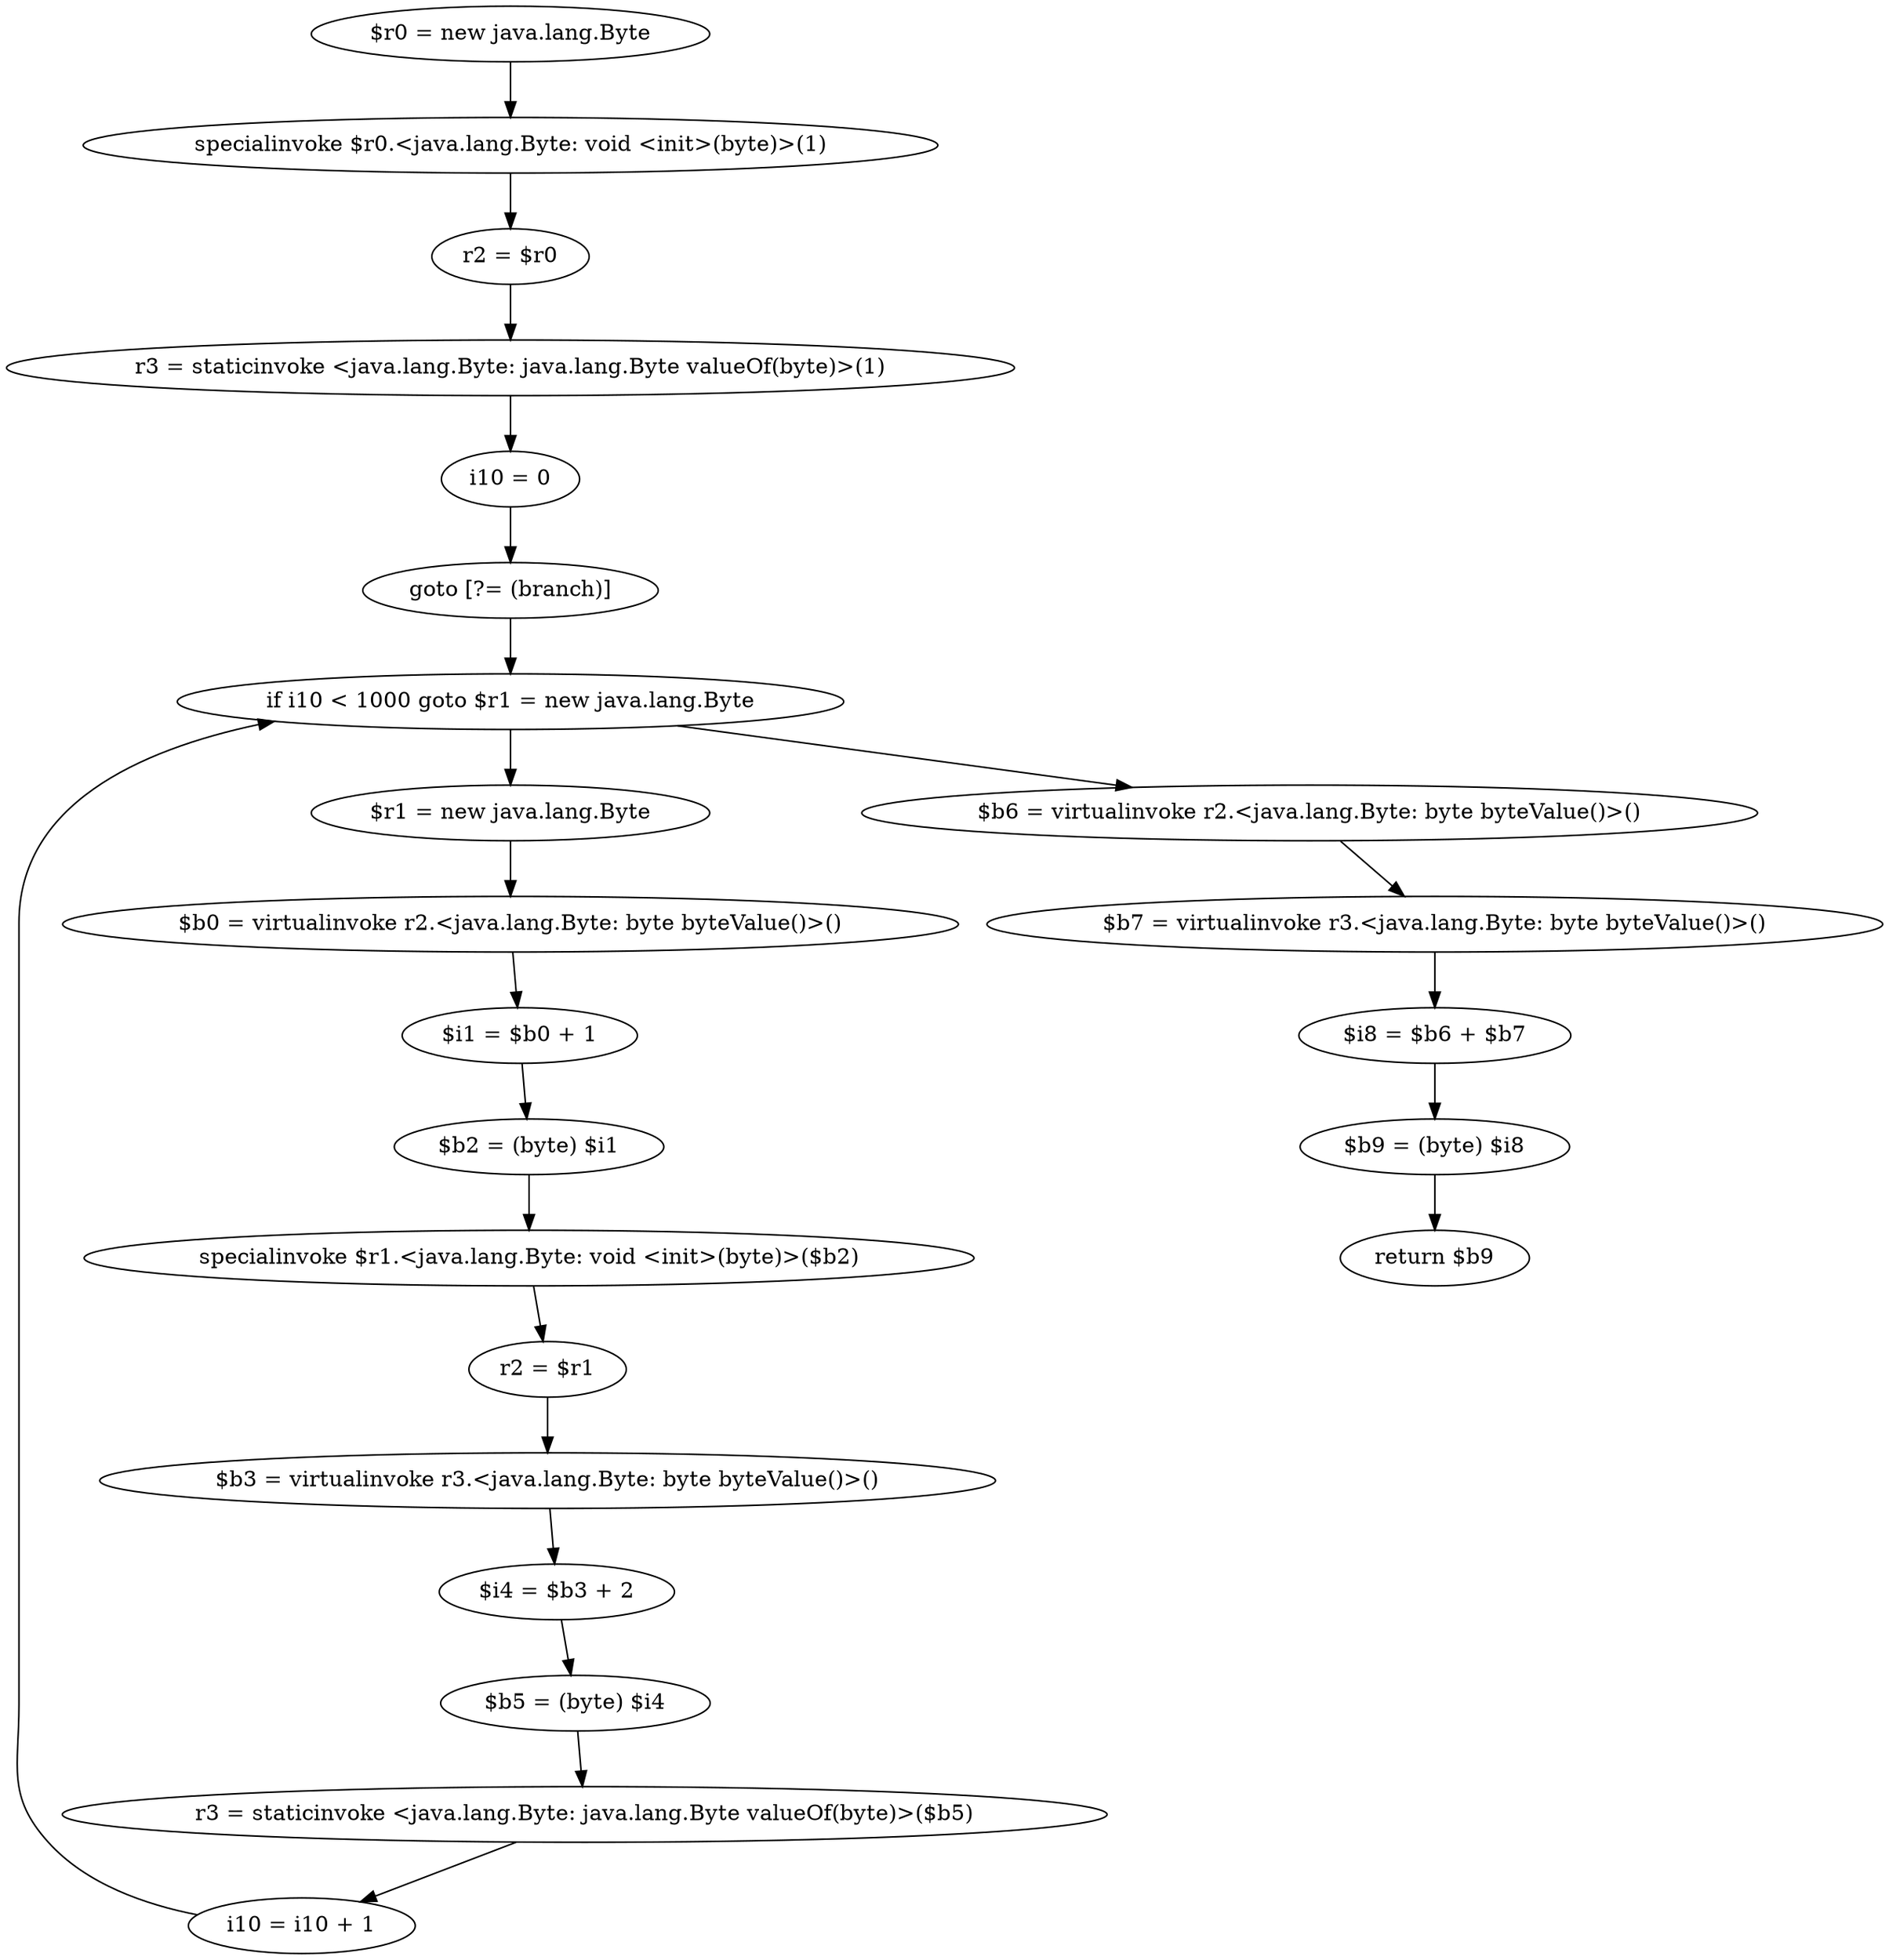 digraph "unitGraph" {
    "$r0 = new java.lang.Byte"
    "specialinvoke $r0.<java.lang.Byte: void <init>(byte)>(1)"
    "r2 = $r0"
    "r3 = staticinvoke <java.lang.Byte: java.lang.Byte valueOf(byte)>(1)"
    "i10 = 0"
    "goto [?= (branch)]"
    "$r1 = new java.lang.Byte"
    "$b0 = virtualinvoke r2.<java.lang.Byte: byte byteValue()>()"
    "$i1 = $b0 + 1"
    "$b2 = (byte) $i1"
    "specialinvoke $r1.<java.lang.Byte: void <init>(byte)>($b2)"
    "r2 = $r1"
    "$b3 = virtualinvoke r3.<java.lang.Byte: byte byteValue()>()"
    "$i4 = $b3 + 2"
    "$b5 = (byte) $i4"
    "r3 = staticinvoke <java.lang.Byte: java.lang.Byte valueOf(byte)>($b5)"
    "i10 = i10 + 1"
    "if i10 < 1000 goto $r1 = new java.lang.Byte"
    "$b6 = virtualinvoke r2.<java.lang.Byte: byte byteValue()>()"
    "$b7 = virtualinvoke r3.<java.lang.Byte: byte byteValue()>()"
    "$i8 = $b6 + $b7"
    "$b9 = (byte) $i8"
    "return $b9"
    "$r0 = new java.lang.Byte"->"specialinvoke $r0.<java.lang.Byte: void <init>(byte)>(1)";
    "specialinvoke $r0.<java.lang.Byte: void <init>(byte)>(1)"->"r2 = $r0";
    "r2 = $r0"->"r3 = staticinvoke <java.lang.Byte: java.lang.Byte valueOf(byte)>(1)";
    "r3 = staticinvoke <java.lang.Byte: java.lang.Byte valueOf(byte)>(1)"->"i10 = 0";
    "i10 = 0"->"goto [?= (branch)]";
    "goto [?= (branch)]"->"if i10 < 1000 goto $r1 = new java.lang.Byte";
    "$r1 = new java.lang.Byte"->"$b0 = virtualinvoke r2.<java.lang.Byte: byte byteValue()>()";
    "$b0 = virtualinvoke r2.<java.lang.Byte: byte byteValue()>()"->"$i1 = $b0 + 1";
    "$i1 = $b0 + 1"->"$b2 = (byte) $i1";
    "$b2 = (byte) $i1"->"specialinvoke $r1.<java.lang.Byte: void <init>(byte)>($b2)";
    "specialinvoke $r1.<java.lang.Byte: void <init>(byte)>($b2)"->"r2 = $r1";
    "r2 = $r1"->"$b3 = virtualinvoke r3.<java.lang.Byte: byte byteValue()>()";
    "$b3 = virtualinvoke r3.<java.lang.Byte: byte byteValue()>()"->"$i4 = $b3 + 2";
    "$i4 = $b3 + 2"->"$b5 = (byte) $i4";
    "$b5 = (byte) $i4"->"r3 = staticinvoke <java.lang.Byte: java.lang.Byte valueOf(byte)>($b5)";
    "r3 = staticinvoke <java.lang.Byte: java.lang.Byte valueOf(byte)>($b5)"->"i10 = i10 + 1";
    "i10 = i10 + 1"->"if i10 < 1000 goto $r1 = new java.lang.Byte";
    "if i10 < 1000 goto $r1 = new java.lang.Byte"->"$b6 = virtualinvoke r2.<java.lang.Byte: byte byteValue()>()";
    "if i10 < 1000 goto $r1 = new java.lang.Byte"->"$r1 = new java.lang.Byte";
    "$b6 = virtualinvoke r2.<java.lang.Byte: byte byteValue()>()"->"$b7 = virtualinvoke r3.<java.lang.Byte: byte byteValue()>()";
    "$b7 = virtualinvoke r3.<java.lang.Byte: byte byteValue()>()"->"$i8 = $b6 + $b7";
    "$i8 = $b6 + $b7"->"$b9 = (byte) $i8";
    "$b9 = (byte) $i8"->"return $b9";
}
